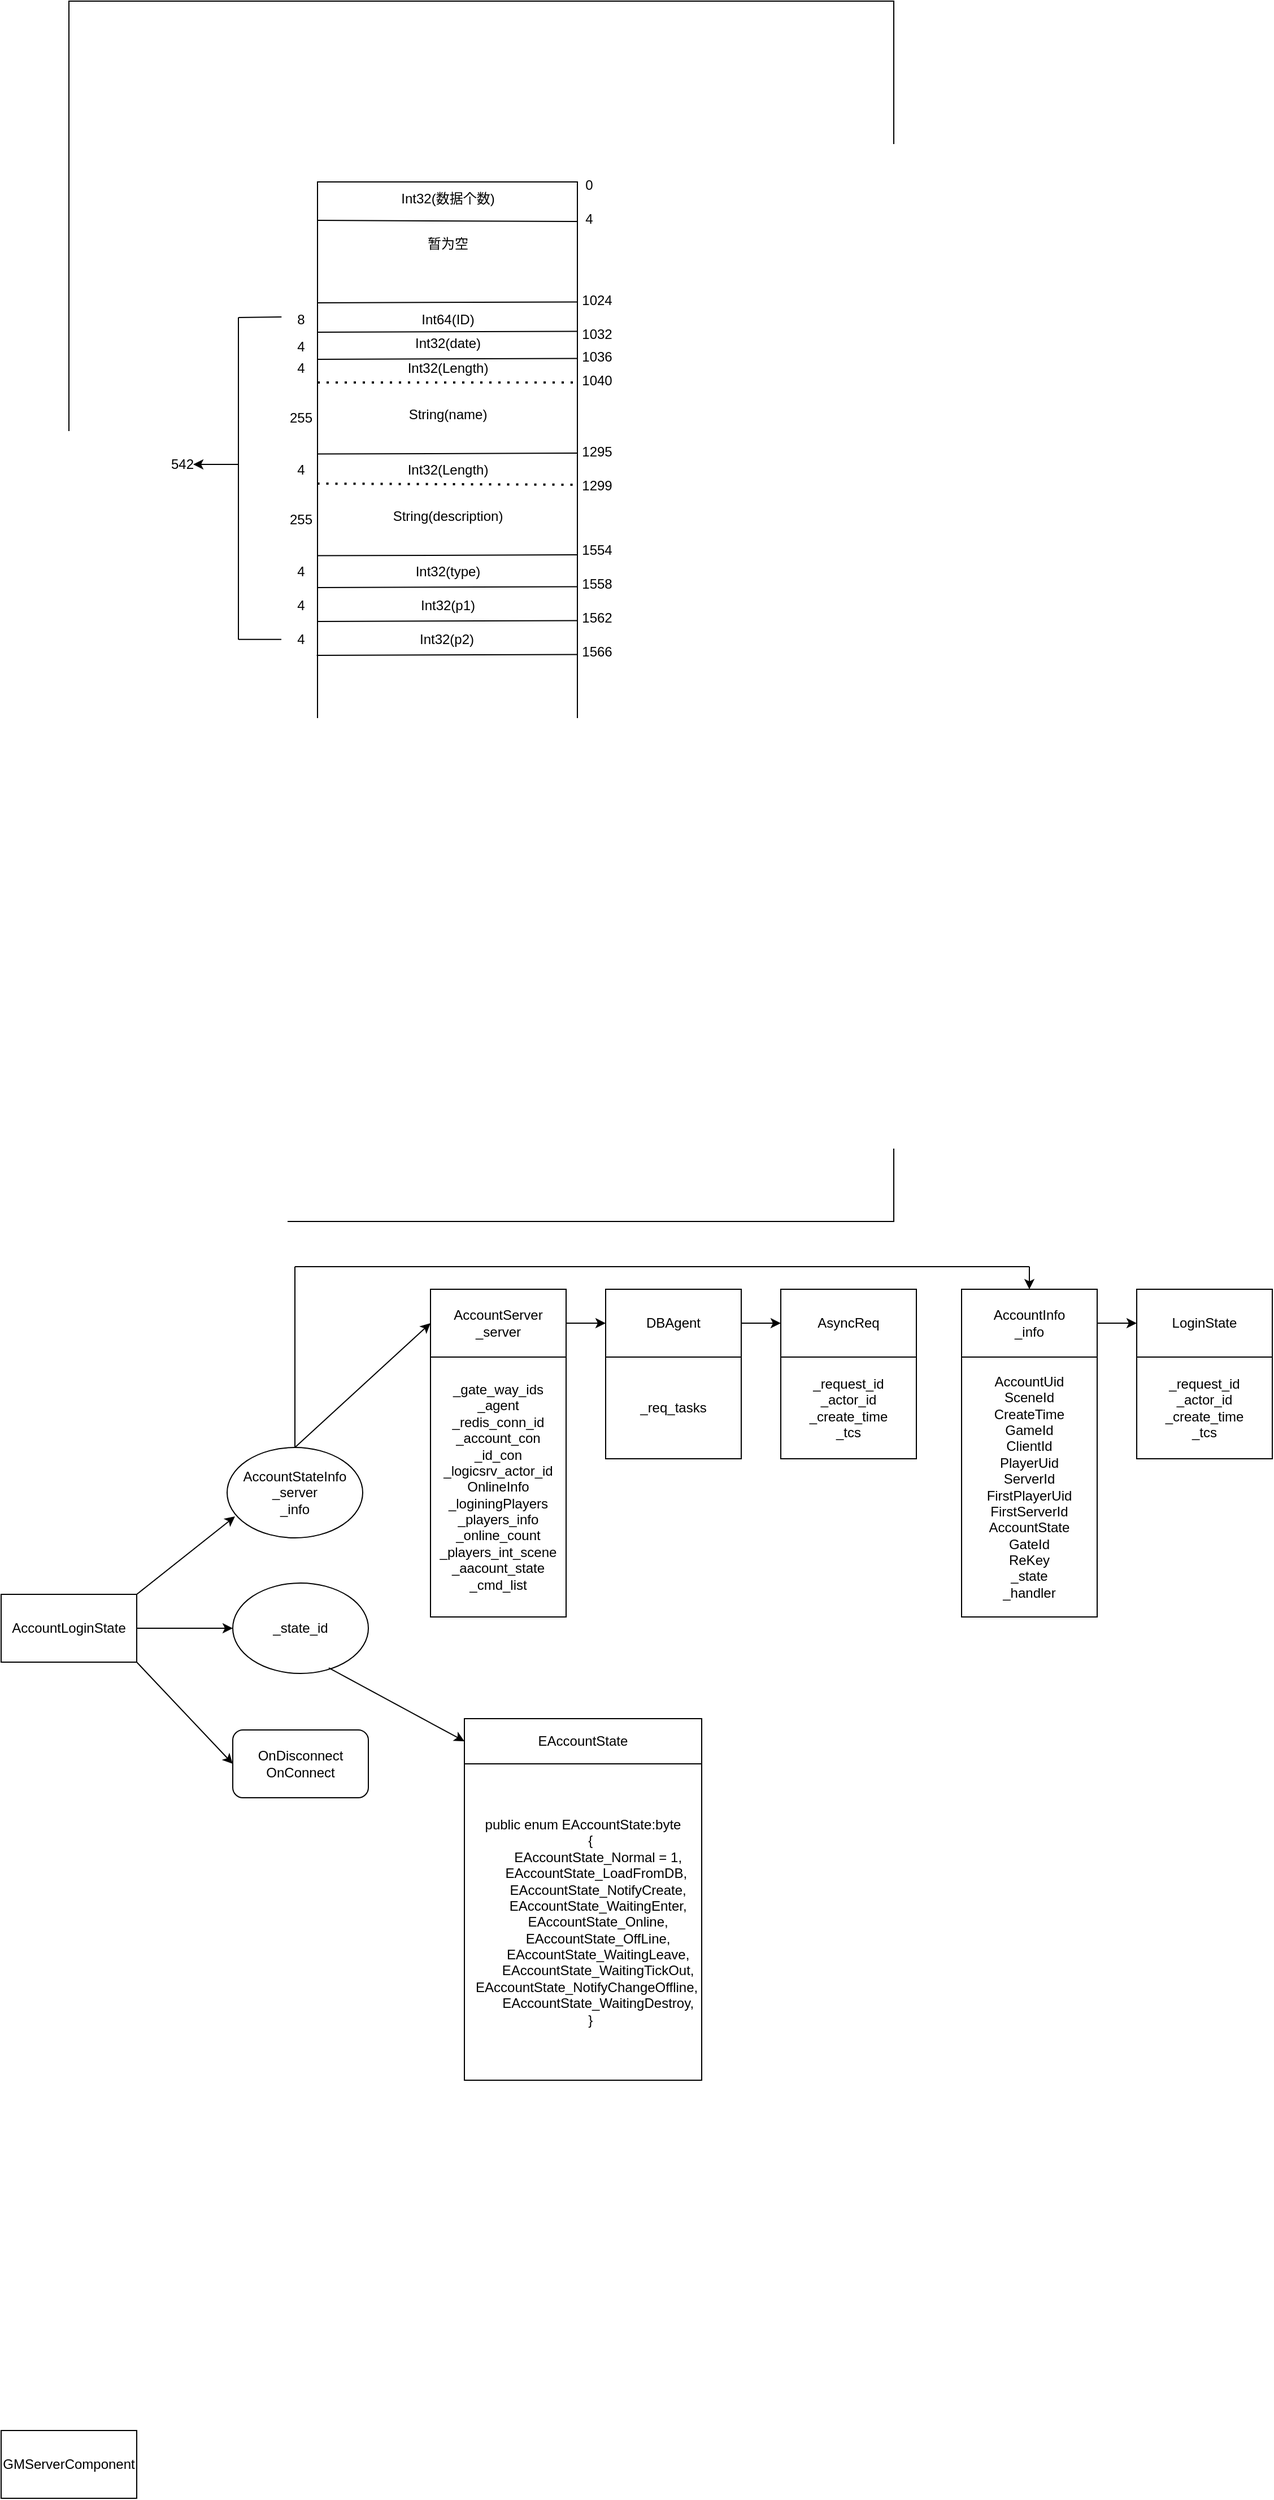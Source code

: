 <mxfile version="21.3.8" type="github">
  <diagram name="第 1 页" id="_6rk8pFN5I9bijS4B2-_">
    <mxGraphModel dx="2005" dy="743" grid="1" gridSize="10" guides="1" tooltips="1" connect="1" arrows="1" fold="1" page="1" pageScale="1" pageWidth="827" pageHeight="1169" math="0" shadow="0">
      <root>
        <mxCell id="0" />
        <mxCell id="1" parent="0" />
        <mxCell id="lP68K1j0IbaaqQ89DDOX-53" value="" style="rounded=0;whiteSpace=wrap;html=1;" parent="1" vertex="1">
          <mxGeometry y="160" width="730" height="1080" as="geometry" />
        </mxCell>
        <mxCell id="lP68K1j0IbaaqQ89DDOX-2" value="" style="rounded=0;whiteSpace=wrap;html=1;" parent="1" vertex="1">
          <mxGeometry x="220" y="320" width="230" height="710" as="geometry" />
        </mxCell>
        <mxCell id="lP68K1j0IbaaqQ89DDOX-5" value="" style="endArrow=none;html=1;rounded=0;exitX=-0.008;exitY=0.093;exitDx=0;exitDy=0;exitPerimeter=0;" parent="1" edge="1">
          <mxGeometry width="50" height="50" relative="1" as="geometry">
            <mxPoint x="220.16" y="354.03" as="sourcePoint" />
            <mxPoint x="450" y="355" as="targetPoint" />
          </mxGeometry>
        </mxCell>
        <mxCell id="lP68K1j0IbaaqQ89DDOX-6" value="" style="endArrow=none;html=1;rounded=0;entryX=1.002;entryY=0.351;entryDx=0;entryDy=0;entryPerimeter=0;" parent="1" edge="1">
          <mxGeometry width="50" height="50" relative="1" as="geometry">
            <mxPoint x="220" y="427" as="sourcePoint" />
            <mxPoint x="450.46" y="426.21" as="targetPoint" />
          </mxGeometry>
        </mxCell>
        <mxCell id="lP68K1j0IbaaqQ89DDOX-7" value="Int32(数据个数)" style="text;html=1;align=center;verticalAlign=middle;resizable=0;points=[];autosize=1;strokeColor=none;fillColor=none;" parent="1" vertex="1">
          <mxGeometry x="280" y="320" width="110" height="30" as="geometry" />
        </mxCell>
        <mxCell id="lP68K1j0IbaaqQ89DDOX-8" value="暂为空" style="text;html=1;align=center;verticalAlign=middle;resizable=0;points=[];autosize=1;strokeColor=none;fillColor=none;" parent="1" vertex="1">
          <mxGeometry x="305" y="360" width="60" height="30" as="geometry" />
        </mxCell>
        <mxCell id="lP68K1j0IbaaqQ89DDOX-9" value="4" style="text;html=1;align=center;verticalAlign=middle;resizable=0;points=[];autosize=1;strokeColor=none;fillColor=none;" parent="1" vertex="1">
          <mxGeometry x="445" y="338" width="30" height="30" as="geometry" />
        </mxCell>
        <mxCell id="lP68K1j0IbaaqQ89DDOX-10" value="0" style="text;html=1;align=center;verticalAlign=middle;resizable=0;points=[];autosize=1;strokeColor=none;fillColor=none;" parent="1" vertex="1">
          <mxGeometry x="445" y="308" width="30" height="30" as="geometry" />
        </mxCell>
        <mxCell id="lP68K1j0IbaaqQ89DDOX-11" value="1024" style="text;html=1;align=center;verticalAlign=middle;resizable=0;points=[];autosize=1;strokeColor=none;fillColor=none;" parent="1" vertex="1">
          <mxGeometry x="442" y="410" width="50" height="30" as="geometry" />
        </mxCell>
        <mxCell id="lP68K1j0IbaaqQ89DDOX-12" value="" style="endArrow=none;html=1;rounded=0;entryX=1.002;entryY=0.351;entryDx=0;entryDy=0;entryPerimeter=0;" parent="1" edge="1">
          <mxGeometry width="50" height="50" relative="1" as="geometry">
            <mxPoint x="220" y="453" as="sourcePoint" />
            <mxPoint x="450.46" y="452.21" as="targetPoint" />
          </mxGeometry>
        </mxCell>
        <mxCell id="lP68K1j0IbaaqQ89DDOX-13" value="1032" style="text;html=1;align=center;verticalAlign=middle;resizable=0;points=[];autosize=1;strokeColor=none;fillColor=none;" parent="1" vertex="1">
          <mxGeometry x="442" y="440" width="50" height="30" as="geometry" />
        </mxCell>
        <mxCell id="lP68K1j0IbaaqQ89DDOX-14" value="Int64(ID)" style="text;html=1;align=center;verticalAlign=middle;resizable=0;points=[];autosize=1;strokeColor=none;fillColor=none;" parent="1" vertex="1">
          <mxGeometry x="300" y="427" width="70" height="30" as="geometry" />
        </mxCell>
        <mxCell id="lP68K1j0IbaaqQ89DDOX-15" value="" style="endArrow=none;html=1;rounded=0;entryX=1.002;entryY=0.351;entryDx=0;entryDy=0;entryPerimeter=0;" parent="1" edge="1">
          <mxGeometry width="50" height="50" relative="1" as="geometry">
            <mxPoint x="220" y="477" as="sourcePoint" />
            <mxPoint x="450.46" y="476.21" as="targetPoint" />
          </mxGeometry>
        </mxCell>
        <mxCell id="lP68K1j0IbaaqQ89DDOX-16" value="Int32(date)" style="text;html=1;align=center;verticalAlign=middle;resizable=0;points=[];autosize=1;strokeColor=none;fillColor=none;" parent="1" vertex="1">
          <mxGeometry x="295" y="448" width="80" height="30" as="geometry" />
        </mxCell>
        <mxCell id="lP68K1j0IbaaqQ89DDOX-17" value="1036" style="text;html=1;align=center;verticalAlign=middle;resizable=0;points=[];autosize=1;strokeColor=none;fillColor=none;" parent="1" vertex="1">
          <mxGeometry x="442" y="460" width="50" height="30" as="geometry" />
        </mxCell>
        <mxCell id="lP68K1j0IbaaqQ89DDOX-18" value="" style="endArrow=none;html=1;rounded=0;entryX=1.002;entryY=0.351;entryDx=0;entryDy=0;entryPerimeter=0;" parent="1" edge="1">
          <mxGeometry width="50" height="50" relative="1" as="geometry">
            <mxPoint x="220" y="560.79" as="sourcePoint" />
            <mxPoint x="450.46" y="560.0" as="targetPoint" />
          </mxGeometry>
        </mxCell>
        <mxCell id="lP68K1j0IbaaqQ89DDOX-19" value="" style="endArrow=none;dashed=1;html=1;dashPattern=1 3;strokeWidth=2;rounded=0;exitX=0;exitY=0.25;exitDx=0;exitDy=0;entryX=1;entryY=0.25;entryDx=0;entryDy=0;" parent="1" source="lP68K1j0IbaaqQ89DDOX-2" target="lP68K1j0IbaaqQ89DDOX-2" edge="1">
          <mxGeometry width="50" height="50" relative="1" as="geometry">
            <mxPoint x="280" y="520" as="sourcePoint" />
            <mxPoint x="330" y="470" as="targetPoint" />
          </mxGeometry>
        </mxCell>
        <mxCell id="lP68K1j0IbaaqQ89DDOX-20" value="Int32(Length)" style="text;html=1;align=center;verticalAlign=middle;resizable=0;points=[];autosize=1;strokeColor=none;fillColor=none;" parent="1" vertex="1">
          <mxGeometry x="290" y="470" width="90" height="30" as="geometry" />
        </mxCell>
        <mxCell id="lP68K1j0IbaaqQ89DDOX-21" value="1040" style="text;html=1;align=center;verticalAlign=middle;resizable=0;points=[];autosize=1;strokeColor=none;fillColor=none;" parent="1" vertex="1">
          <mxGeometry x="442" y="481" width="50" height="30" as="geometry" />
        </mxCell>
        <mxCell id="lP68K1j0IbaaqQ89DDOX-22" value="1295" style="text;html=1;align=center;verticalAlign=middle;resizable=0;points=[];autosize=1;strokeColor=none;fillColor=none;" parent="1" vertex="1">
          <mxGeometry x="442" y="544" width="50" height="30" as="geometry" />
        </mxCell>
        <mxCell id="lP68K1j0IbaaqQ89DDOX-23" value="String(name)" style="text;html=1;align=center;verticalAlign=middle;resizable=0;points=[];autosize=1;strokeColor=none;fillColor=none;" parent="1" vertex="1">
          <mxGeometry x="290" y="511" width="90" height="30" as="geometry" />
        </mxCell>
        <mxCell id="lP68K1j0IbaaqQ89DDOX-24" value="8" style="text;html=1;align=center;verticalAlign=middle;resizable=0;points=[];autosize=1;strokeColor=none;fillColor=none;" parent="1" vertex="1">
          <mxGeometry x="190" y="427" width="30" height="30" as="geometry" />
        </mxCell>
        <mxCell id="lP68K1j0IbaaqQ89DDOX-25" value="4" style="text;html=1;align=center;verticalAlign=middle;resizable=0;points=[];autosize=1;strokeColor=none;fillColor=none;" parent="1" vertex="1">
          <mxGeometry x="190" y="451" width="30" height="30" as="geometry" />
        </mxCell>
        <mxCell id="lP68K1j0IbaaqQ89DDOX-26" value="4" style="text;html=1;align=center;verticalAlign=middle;resizable=0;points=[];autosize=1;strokeColor=none;fillColor=none;" parent="1" vertex="1">
          <mxGeometry x="190" y="470" width="30" height="30" as="geometry" />
        </mxCell>
        <mxCell id="lP68K1j0IbaaqQ89DDOX-27" value="255" style="text;html=1;align=center;verticalAlign=middle;resizable=0;points=[];autosize=1;strokeColor=none;fillColor=none;" parent="1" vertex="1">
          <mxGeometry x="185" y="514" width="40" height="30" as="geometry" />
        </mxCell>
        <mxCell id="lP68K1j0IbaaqQ89DDOX-28" value="" style="endArrow=none;html=1;rounded=0;entryX=1.002;entryY=0.351;entryDx=0;entryDy=0;entryPerimeter=0;" parent="1" edge="1">
          <mxGeometry width="50" height="50" relative="1" as="geometry">
            <mxPoint x="219.77" y="650.79" as="sourcePoint" />
            <mxPoint x="450.23" y="650.0" as="targetPoint" />
          </mxGeometry>
        </mxCell>
        <mxCell id="lP68K1j0IbaaqQ89DDOX-29" value="" style="endArrow=none;dashed=1;html=1;dashPattern=1 3;strokeWidth=2;rounded=0;exitX=0;exitY=0.25;exitDx=0;exitDy=0;entryX=1;entryY=0.25;entryDx=0;entryDy=0;" parent="1" edge="1">
          <mxGeometry width="50" height="50" relative="1" as="geometry">
            <mxPoint x="219.77" y="587" as="sourcePoint" />
            <mxPoint x="449.77" y="588" as="targetPoint" />
          </mxGeometry>
        </mxCell>
        <mxCell id="lP68K1j0IbaaqQ89DDOX-30" value="Int32(Length)" style="text;html=1;align=center;verticalAlign=middle;resizable=0;points=[];autosize=1;strokeColor=none;fillColor=none;" parent="1" vertex="1">
          <mxGeometry x="289.77" y="560" width="90" height="30" as="geometry" />
        </mxCell>
        <mxCell id="lP68K1j0IbaaqQ89DDOX-31" value="String(description)" style="text;html=1;align=center;verticalAlign=middle;resizable=0;points=[];autosize=1;strokeColor=none;fillColor=none;" parent="1" vertex="1">
          <mxGeometry x="274.77" y="601" width="120" height="30" as="geometry" />
        </mxCell>
        <mxCell id="lP68K1j0IbaaqQ89DDOX-32" value="1299" style="text;html=1;align=center;verticalAlign=middle;resizable=0;points=[];autosize=1;strokeColor=none;fillColor=none;" parent="1" vertex="1">
          <mxGeometry x="442" y="574" width="50" height="30" as="geometry" />
        </mxCell>
        <mxCell id="lP68K1j0IbaaqQ89DDOX-33" value="1554" style="text;html=1;align=center;verticalAlign=middle;resizable=0;points=[];autosize=1;strokeColor=none;fillColor=none;" parent="1" vertex="1">
          <mxGeometry x="442" y="631" width="50" height="30" as="geometry" />
        </mxCell>
        <mxCell id="lP68K1j0IbaaqQ89DDOX-34" value="4" style="text;html=1;align=center;verticalAlign=middle;resizable=0;points=[];autosize=1;strokeColor=none;fillColor=none;" parent="1" vertex="1">
          <mxGeometry x="190" y="560" width="30" height="30" as="geometry" />
        </mxCell>
        <mxCell id="lP68K1j0IbaaqQ89DDOX-35" value="255" style="text;html=1;align=center;verticalAlign=middle;resizable=0;points=[];autosize=1;strokeColor=none;fillColor=none;" parent="1" vertex="1">
          <mxGeometry x="185" y="604" width="40" height="30" as="geometry" />
        </mxCell>
        <mxCell id="lP68K1j0IbaaqQ89DDOX-36" value="" style="endArrow=none;html=1;rounded=0;entryX=1.002;entryY=0.351;entryDx=0;entryDy=0;entryPerimeter=0;" parent="1" edge="1">
          <mxGeometry width="50" height="50" relative="1" as="geometry">
            <mxPoint x="219.54" y="679" as="sourcePoint" />
            <mxPoint x="450.0" y="678.21" as="targetPoint" />
          </mxGeometry>
        </mxCell>
        <mxCell id="lP68K1j0IbaaqQ89DDOX-37" value="Int32(type)" style="text;html=1;align=center;verticalAlign=middle;resizable=0;points=[];autosize=1;strokeColor=none;fillColor=none;" parent="1" vertex="1">
          <mxGeometry x="294.54" y="650" width="80" height="30" as="geometry" />
        </mxCell>
        <mxCell id="lP68K1j0IbaaqQ89DDOX-38" value="" style="endArrow=none;html=1;rounded=0;entryX=1.002;entryY=0.351;entryDx=0;entryDy=0;entryPerimeter=0;" parent="1" edge="1">
          <mxGeometry width="50" height="50" relative="1" as="geometry">
            <mxPoint x="220" y="709" as="sourcePoint" />
            <mxPoint x="450.46" y="708.21" as="targetPoint" />
          </mxGeometry>
        </mxCell>
        <mxCell id="lP68K1j0IbaaqQ89DDOX-39" value="Int32(p1)" style="text;html=1;align=center;verticalAlign=middle;resizable=0;points=[];autosize=1;strokeColor=none;fillColor=none;" parent="1" vertex="1">
          <mxGeometry x="300" y="680" width="70" height="30" as="geometry" />
        </mxCell>
        <mxCell id="lP68K1j0IbaaqQ89DDOX-40" value="" style="endArrow=none;html=1;rounded=0;entryX=1.002;entryY=0.351;entryDx=0;entryDy=0;entryPerimeter=0;" parent="1" edge="1">
          <mxGeometry width="50" height="50" relative="1" as="geometry">
            <mxPoint x="219.31" y="739" as="sourcePoint" />
            <mxPoint x="449.77" y="738.21" as="targetPoint" />
          </mxGeometry>
        </mxCell>
        <mxCell id="lP68K1j0IbaaqQ89DDOX-41" value="Int32(p2)" style="text;html=1;align=center;verticalAlign=middle;resizable=0;points=[];autosize=1;strokeColor=none;fillColor=none;" parent="1" vertex="1">
          <mxGeometry x="299.31" y="710" width="70" height="30" as="geometry" />
        </mxCell>
        <mxCell id="lP68K1j0IbaaqQ89DDOX-42" value="1558" style="text;html=1;align=center;verticalAlign=middle;resizable=0;points=[];autosize=1;strokeColor=none;fillColor=none;" parent="1" vertex="1">
          <mxGeometry x="442" y="661" width="50" height="30" as="geometry" />
        </mxCell>
        <mxCell id="lP68K1j0IbaaqQ89DDOX-43" value="1562" style="text;html=1;align=center;verticalAlign=middle;resizable=0;points=[];autosize=1;strokeColor=none;fillColor=none;" parent="1" vertex="1">
          <mxGeometry x="442" y="691" width="50" height="30" as="geometry" />
        </mxCell>
        <mxCell id="lP68K1j0IbaaqQ89DDOX-44" value="1566" style="text;html=1;align=center;verticalAlign=middle;resizable=0;points=[];autosize=1;strokeColor=none;fillColor=none;" parent="1" vertex="1">
          <mxGeometry x="442" y="721" width="50" height="30" as="geometry" />
        </mxCell>
        <mxCell id="lP68K1j0IbaaqQ89DDOX-45" value="4" style="text;html=1;align=center;verticalAlign=middle;resizable=0;points=[];autosize=1;strokeColor=none;fillColor=none;" parent="1" vertex="1">
          <mxGeometry x="190" y="650" width="30" height="30" as="geometry" />
        </mxCell>
        <mxCell id="lP68K1j0IbaaqQ89DDOX-46" value="4" style="text;html=1;align=center;verticalAlign=middle;resizable=0;points=[];autosize=1;strokeColor=none;fillColor=none;" parent="1" vertex="1">
          <mxGeometry x="190" y="680" width="30" height="30" as="geometry" />
        </mxCell>
        <mxCell id="lP68K1j0IbaaqQ89DDOX-47" value="4" style="text;html=1;align=center;verticalAlign=middle;resizable=0;points=[];autosize=1;strokeColor=none;fillColor=none;" parent="1" vertex="1">
          <mxGeometry x="190" y="710" width="30" height="30" as="geometry" />
        </mxCell>
        <mxCell id="lP68K1j0IbaaqQ89DDOX-48" value="" style="endArrow=none;html=1;rounded=0;entryX=-0.062;entryY=0.417;entryDx=0;entryDy=0;entryPerimeter=0;" parent="1" target="lP68K1j0IbaaqQ89DDOX-24" edge="1">
          <mxGeometry width="50" height="50" relative="1" as="geometry">
            <mxPoint x="150" y="440" as="sourcePoint" />
            <mxPoint x="170" y="440" as="targetPoint" />
          </mxGeometry>
        </mxCell>
        <mxCell id="lP68K1j0IbaaqQ89DDOX-49" value="" style="endArrow=none;html=1;rounded=0;" parent="1" edge="1">
          <mxGeometry width="50" height="50" relative="1" as="geometry">
            <mxPoint x="150" y="725" as="sourcePoint" />
            <mxPoint x="150" y="440" as="targetPoint" />
          </mxGeometry>
        </mxCell>
        <mxCell id="lP68K1j0IbaaqQ89DDOX-50" value="" style="endArrow=none;html=1;rounded=0;entryX=-0.062;entryY=0.417;entryDx=0;entryDy=0;entryPerimeter=0;" parent="1" edge="1">
          <mxGeometry width="50" height="50" relative="1" as="geometry">
            <mxPoint x="150" y="724.9" as="sourcePoint" />
            <mxPoint x="188" y="724.9" as="targetPoint" />
          </mxGeometry>
        </mxCell>
        <mxCell id="lP68K1j0IbaaqQ89DDOX-51" value="" style="endArrow=classic;html=1;rounded=0;" parent="1" edge="1">
          <mxGeometry width="50" height="50" relative="1" as="geometry">
            <mxPoint x="150" y="570" as="sourcePoint" />
            <mxPoint x="110" y="570" as="targetPoint" />
          </mxGeometry>
        </mxCell>
        <mxCell id="lP68K1j0IbaaqQ89DDOX-52" value="542" style="text;html=1;align=center;verticalAlign=middle;resizable=0;points=[];autosize=1;strokeColor=none;fillColor=none;" parent="1" vertex="1">
          <mxGeometry x="80" y="555" width="40" height="30" as="geometry" />
        </mxCell>
        <mxCell id="_vGkpXVdsBkNTcMDOw9y-1" value="AccountLoginState" style="rounded=0;whiteSpace=wrap;html=1;" vertex="1" parent="1">
          <mxGeometry x="-60" y="1570" width="120" height="60" as="geometry" />
        </mxCell>
        <mxCell id="_vGkpXVdsBkNTcMDOw9y-2" value="AccountStateInfo&lt;br&gt;_server&lt;br&gt;_info" style="ellipse;whiteSpace=wrap;html=1;" vertex="1" parent="1">
          <mxGeometry x="140" y="1440" width="120" height="80" as="geometry" />
        </mxCell>
        <mxCell id="_vGkpXVdsBkNTcMDOw9y-3" value="" style="endArrow=classic;html=1;rounded=0;entryX=0.058;entryY=0.763;entryDx=0;entryDy=0;entryPerimeter=0;" edge="1" parent="1" target="_vGkpXVdsBkNTcMDOw9y-2">
          <mxGeometry width="50" height="50" relative="1" as="geometry">
            <mxPoint x="60" y="1570" as="sourcePoint" />
            <mxPoint x="110" y="1520" as="targetPoint" />
          </mxGeometry>
        </mxCell>
        <mxCell id="_vGkpXVdsBkNTcMDOw9y-4" value="" style="endArrow=classic;html=1;rounded=0;exitX=1;exitY=0.5;exitDx=0;exitDy=0;entryX=0;entryY=0.5;entryDx=0;entryDy=0;" edge="1" parent="1" source="_vGkpXVdsBkNTcMDOw9y-1" target="_vGkpXVdsBkNTcMDOw9y-5">
          <mxGeometry width="50" height="50" relative="1" as="geometry">
            <mxPoint x="120" y="1670" as="sourcePoint" />
            <mxPoint x="160" y="1670" as="targetPoint" />
          </mxGeometry>
        </mxCell>
        <mxCell id="_vGkpXVdsBkNTcMDOw9y-5" value="_state_id" style="ellipse;whiteSpace=wrap;html=1;" vertex="1" parent="1">
          <mxGeometry x="145" y="1560" width="120" height="80" as="geometry" />
        </mxCell>
        <mxCell id="_vGkpXVdsBkNTcMDOw9y-6" value="" style="endArrow=classic;html=1;rounded=0;exitX=1;exitY=1;exitDx=0;exitDy=0;entryX=0;entryY=0.5;entryDx=0;entryDy=0;" edge="1" parent="1" source="_vGkpXVdsBkNTcMDOw9y-1">
          <mxGeometry width="50" height="50" relative="1" as="geometry">
            <mxPoint x="20" y="1730" as="sourcePoint" />
            <mxPoint x="145" y="1720" as="targetPoint" />
          </mxGeometry>
        </mxCell>
        <mxCell id="_vGkpXVdsBkNTcMDOw9y-8" value="EAccountState" style="rounded=0;whiteSpace=wrap;html=1;" vertex="1" parent="1">
          <mxGeometry x="350" y="1680" width="210" height="40" as="geometry" />
        </mxCell>
        <mxCell id="_vGkpXVdsBkNTcMDOw9y-9" value="&lt;div&gt;public enum EAccountState:byte&lt;/div&gt;&lt;div&gt;&amp;nbsp; &amp;nbsp; {&lt;/div&gt;&lt;div&gt;&amp;nbsp; &amp;nbsp; &amp;nbsp; &amp;nbsp; EAccountState_Normal = 1,&lt;/div&gt;&lt;div&gt;&amp;nbsp; &amp;nbsp; &amp;nbsp; &amp;nbsp; EAccountState_LoadFromDB,&amp;nbsp;&lt;/div&gt;&lt;div&gt;&amp;nbsp; &amp;nbsp; &amp;nbsp; &amp;nbsp; EAccountState_NotifyCreate,&lt;/div&gt;&lt;div&gt;&amp;nbsp; &amp;nbsp; &amp;nbsp; &amp;nbsp; EAccountState_WaitingEnter,&lt;/div&gt;&lt;div&gt;&amp;nbsp; &amp;nbsp; &amp;nbsp; &amp;nbsp; EAccountState_Online,&lt;/div&gt;&lt;div&gt;&amp;nbsp; &amp;nbsp; &amp;nbsp; &amp;nbsp; EAccountState_OffLine,&lt;/div&gt;&lt;div&gt;&amp;nbsp; &amp;nbsp; &amp;nbsp; &amp;nbsp; EAccountState_WaitingLeave,&lt;/div&gt;&lt;div&gt;&amp;nbsp; &amp;nbsp; &amp;nbsp; &amp;nbsp; EAccountState_WaitingTickOut,&lt;/div&gt;&lt;div&gt;&amp;nbsp; EAccountState_NotifyChangeOffline,&lt;/div&gt;&lt;div&gt;&amp;nbsp; &amp;nbsp; &amp;nbsp; &amp;nbsp; EAccountState_WaitingDestroy,&lt;/div&gt;&lt;div&gt;&amp;nbsp; &amp;nbsp; }&lt;/div&gt;" style="rounded=0;whiteSpace=wrap;html=1;" vertex="1" parent="1">
          <mxGeometry x="350" y="1720" width="210" height="280" as="geometry" />
        </mxCell>
        <mxCell id="_vGkpXVdsBkNTcMDOw9y-10" value="" style="endArrow=classic;html=1;rounded=0;exitX=0.708;exitY=0.938;exitDx=0;exitDy=0;entryX=0;entryY=0.5;entryDx=0;entryDy=0;exitPerimeter=0;" edge="1" parent="1" source="_vGkpXVdsBkNTcMDOw9y-5" target="_vGkpXVdsBkNTcMDOw9y-8">
          <mxGeometry width="50" height="50" relative="1" as="geometry">
            <mxPoint x="280" y="1570" as="sourcePoint" />
            <mxPoint x="330" y="1520" as="targetPoint" />
          </mxGeometry>
        </mxCell>
        <mxCell id="_vGkpXVdsBkNTcMDOw9y-12" value="OnDisconnect&lt;br&gt;OnConnect" style="rounded=1;whiteSpace=wrap;html=1;" vertex="1" parent="1">
          <mxGeometry x="145" y="1690" width="120" height="60" as="geometry" />
        </mxCell>
        <mxCell id="_vGkpXVdsBkNTcMDOw9y-13" value="AccountServer&lt;br&gt;_server" style="rounded=0;whiteSpace=wrap;html=1;" vertex="1" parent="1">
          <mxGeometry x="320" y="1300" width="120" height="60" as="geometry" />
        </mxCell>
        <mxCell id="_vGkpXVdsBkNTcMDOw9y-14" value="" style="endArrow=classic;html=1;rounded=0;entryX=0;entryY=0.5;entryDx=0;entryDy=0;exitX=0.5;exitY=0;exitDx=0;exitDy=0;" edge="1" parent="1" source="_vGkpXVdsBkNTcMDOw9y-2" target="_vGkpXVdsBkNTcMDOw9y-13">
          <mxGeometry width="50" height="50" relative="1" as="geometry">
            <mxPoint x="300" y="1490" as="sourcePoint" />
            <mxPoint x="370" y="1480" as="targetPoint" />
          </mxGeometry>
        </mxCell>
        <mxCell id="_vGkpXVdsBkNTcMDOw9y-15" value="AccountInfo&lt;br&gt;_info" style="rounded=0;whiteSpace=wrap;html=1;" vertex="1" parent="1">
          <mxGeometry x="790" y="1300" width="120" height="60" as="geometry" />
        </mxCell>
        <mxCell id="_vGkpXVdsBkNTcMDOw9y-16" value="_gate_way_ids&lt;br&gt;_agent&lt;br&gt;_redis_conn_id&lt;br&gt;_account_con&lt;br&gt;_id_con&lt;br&gt;_logicsrv_actor_id&lt;br&gt;OnlineInfo&lt;br&gt;_loginingPlayers&lt;br&gt;_players_info&lt;br&gt;_online_count&lt;br&gt;_players_int_scene&lt;br&gt;_aacount_state&lt;br&gt;_cmd_list" style="rounded=0;whiteSpace=wrap;html=1;" vertex="1" parent="1">
          <mxGeometry x="320" y="1360" width="120" height="230" as="geometry" />
        </mxCell>
        <mxCell id="_vGkpXVdsBkNTcMDOw9y-17" value="" style="endArrow=none;html=1;rounded=0;exitX=0.5;exitY=0;exitDx=0;exitDy=0;" edge="1" parent="1" source="_vGkpXVdsBkNTcMDOw9y-2">
          <mxGeometry width="50" height="50" relative="1" as="geometry">
            <mxPoint x="170" y="1380" as="sourcePoint" />
            <mxPoint x="200" y="1280" as="targetPoint" />
          </mxGeometry>
        </mxCell>
        <mxCell id="_vGkpXVdsBkNTcMDOw9y-18" value="" style="endArrow=none;html=1;rounded=0;" edge="1" parent="1">
          <mxGeometry width="50" height="50" relative="1" as="geometry">
            <mxPoint x="200" y="1280" as="sourcePoint" />
            <mxPoint x="850" y="1280" as="targetPoint" />
          </mxGeometry>
        </mxCell>
        <mxCell id="_vGkpXVdsBkNTcMDOw9y-19" value="" style="endArrow=classic;html=1;rounded=0;" edge="1" parent="1" target="_vGkpXVdsBkNTcMDOw9y-15">
          <mxGeometry width="50" height="50" relative="1" as="geometry">
            <mxPoint x="850" y="1280" as="sourcePoint" />
            <mxPoint x="640" y="1250" as="targetPoint" />
          </mxGeometry>
        </mxCell>
        <mxCell id="_vGkpXVdsBkNTcMDOw9y-20" value="AccountUid&lt;br&gt;SceneId&lt;br&gt;CreateTime&lt;br&gt;GameId&lt;br&gt;ClientId&lt;br&gt;PlayerUid&lt;br&gt;ServerId&lt;br&gt;FirstPlayerUid&lt;br&gt;FirstServerId&lt;br&gt;AccountState&lt;br&gt;GateId&lt;br&gt;ReKey&lt;br&gt;_state&lt;br&gt;_handler" style="rounded=0;whiteSpace=wrap;html=1;" vertex="1" parent="1">
          <mxGeometry x="790" y="1360" width="120" height="230" as="geometry" />
        </mxCell>
        <mxCell id="_vGkpXVdsBkNTcMDOw9y-21" value="DBAgent" style="rounded=0;whiteSpace=wrap;html=1;" vertex="1" parent="1">
          <mxGeometry x="475" y="1300" width="120" height="60" as="geometry" />
        </mxCell>
        <mxCell id="_vGkpXVdsBkNTcMDOw9y-22" value="_req_tasks" style="rounded=0;whiteSpace=wrap;html=1;" vertex="1" parent="1">
          <mxGeometry x="475" y="1360" width="120" height="90" as="geometry" />
        </mxCell>
        <mxCell id="_vGkpXVdsBkNTcMDOw9y-23" value="" style="endArrow=classic;html=1;rounded=0;entryX=0;entryY=0.5;entryDx=0;entryDy=0;" edge="1" parent="1" target="_vGkpXVdsBkNTcMDOw9y-21">
          <mxGeometry width="50" height="50" relative="1" as="geometry">
            <mxPoint x="440" y="1330" as="sourcePoint" />
            <mxPoint x="490" y="1280" as="targetPoint" />
          </mxGeometry>
        </mxCell>
        <mxCell id="_vGkpXVdsBkNTcMDOw9y-24" value="AsyncReq" style="rounded=0;whiteSpace=wrap;html=1;" vertex="1" parent="1">
          <mxGeometry x="630" y="1300" width="120" height="60" as="geometry" />
        </mxCell>
        <mxCell id="_vGkpXVdsBkNTcMDOw9y-25" value="_request_id&lt;br style=&quot;border-color: var(--border-color);&quot;&gt;_actor_id&lt;br style=&quot;border-color: var(--border-color);&quot;&gt;_create_time&lt;br style=&quot;border-color: var(--border-color);&quot;&gt;_tcs" style="rounded=0;whiteSpace=wrap;html=1;" vertex="1" parent="1">
          <mxGeometry x="630" y="1360" width="120" height="90" as="geometry" />
        </mxCell>
        <mxCell id="_vGkpXVdsBkNTcMDOw9y-26" value="" style="endArrow=classic;html=1;rounded=0;entryX=0;entryY=0.5;entryDx=0;entryDy=0;" edge="1" parent="1" target="_vGkpXVdsBkNTcMDOw9y-24">
          <mxGeometry width="50" height="50" relative="1" as="geometry">
            <mxPoint x="595" y="1330" as="sourcePoint" />
            <mxPoint x="645" y="1280" as="targetPoint" />
          </mxGeometry>
        </mxCell>
        <mxCell id="_vGkpXVdsBkNTcMDOw9y-28" value="LoginState" style="rounded=0;whiteSpace=wrap;html=1;" vertex="1" parent="1">
          <mxGeometry x="945" y="1300" width="120" height="60" as="geometry" />
        </mxCell>
        <mxCell id="_vGkpXVdsBkNTcMDOw9y-29" value="_request_id&lt;br style=&quot;border-color: var(--border-color);&quot;&gt;_actor_id&lt;br style=&quot;border-color: var(--border-color);&quot;&gt;_create_time&lt;br style=&quot;border-color: var(--border-color);&quot;&gt;_tcs" style="rounded=0;whiteSpace=wrap;html=1;" vertex="1" parent="1">
          <mxGeometry x="945" y="1360" width="120" height="90" as="geometry" />
        </mxCell>
        <mxCell id="_vGkpXVdsBkNTcMDOw9y-30" value="" style="endArrow=classic;html=1;rounded=0;entryX=0;entryY=0.5;entryDx=0;entryDy=0;" edge="1" parent="1" target="_vGkpXVdsBkNTcMDOw9y-28">
          <mxGeometry width="50" height="50" relative="1" as="geometry">
            <mxPoint x="910" y="1330" as="sourcePoint" />
            <mxPoint x="960" y="1280" as="targetPoint" />
          </mxGeometry>
        </mxCell>
        <mxCell id="_vGkpXVdsBkNTcMDOw9y-31" value="GMServerComponent" style="rounded=0;whiteSpace=wrap;html=1;" vertex="1" parent="1">
          <mxGeometry x="-60" y="2310" width="120" height="60" as="geometry" />
        </mxCell>
      </root>
    </mxGraphModel>
  </diagram>
</mxfile>
